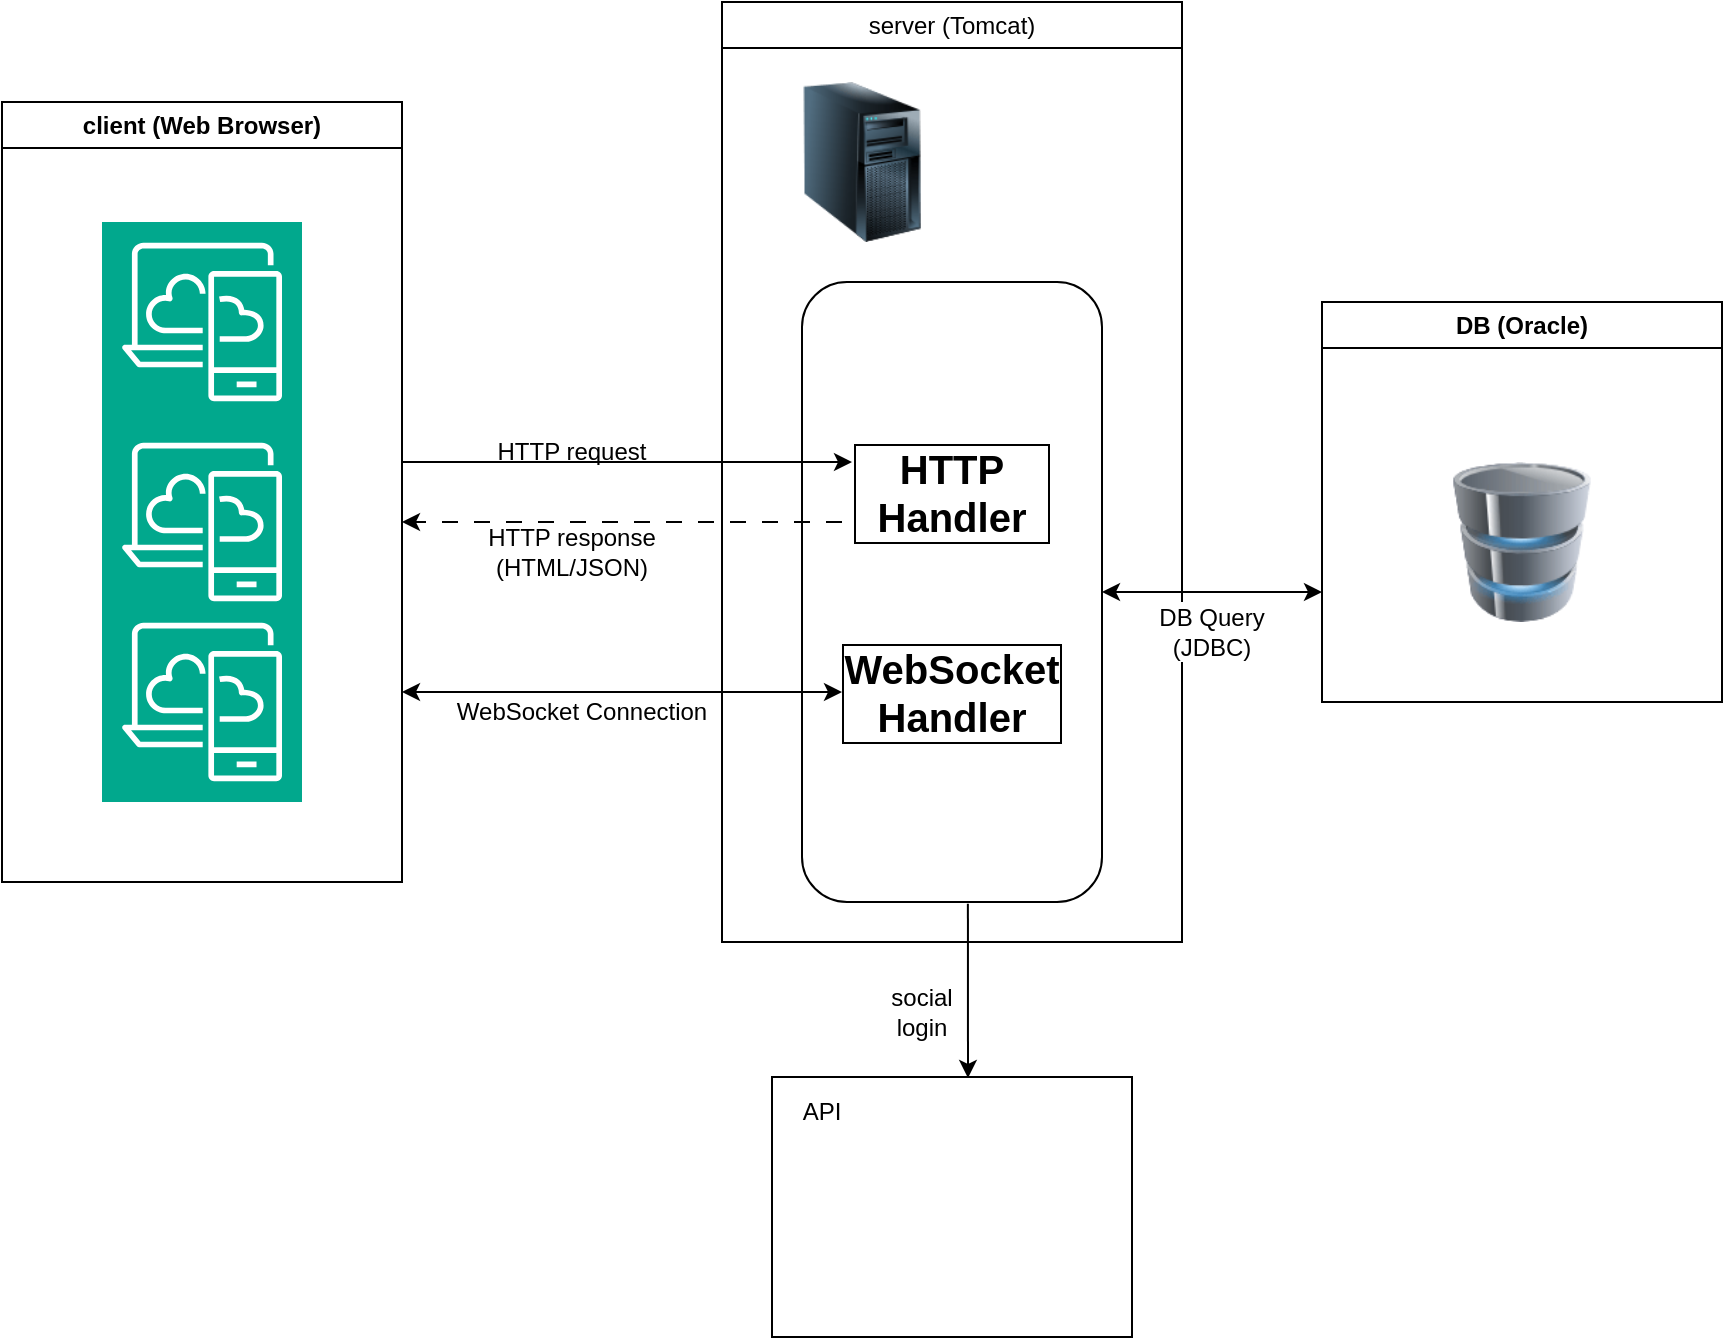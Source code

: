 <mxfile version="26.2.12">
  <diagram name="페이지-1" id="nu9EeWYgbhiHNfgjCdOY">
    <mxGraphModel dx="2142" dy="811" grid="1" gridSize="10" guides="1" tooltips="1" connect="1" arrows="1" fold="1" page="1" pageScale="1" pageWidth="827" pageHeight="1169" math="0" shadow="0">
      <root>
        <mxCell id="0" />
        <mxCell id="1" parent="0" />
        <mxCell id="sR2NUPpZTcuUYpUYoaqi-37" value="" style="rounded=0;whiteSpace=wrap;html=1;" vertex="1" parent="1">
          <mxGeometry x="315" y="587.5" width="180" height="130" as="geometry" />
        </mxCell>
        <mxCell id="sR2NUPpZTcuUYpUYoaqi-4" value="client (Web Browser)" style="swimlane;whiteSpace=wrap;html=1;" vertex="1" parent="1">
          <mxGeometry x="-70" y="100" width="200" height="390" as="geometry" />
        </mxCell>
        <mxCell id="sR2NUPpZTcuUYpUYoaqi-1" value="" style="sketch=0;points=[[0,0,0],[0.25,0,0],[0.5,0,0],[0.75,0,0],[1,0,0],[0,1,0],[0.25,1,0],[0.5,1,0],[0.75,1,0],[1,1,0],[0,0.25,0],[0,0.5,0],[0,0.75,0],[1,0.25,0],[1,0.5,0],[1,0.75,0]];outlineConnect=0;fontColor=#232F3E;fillColor=#01A88D;strokeColor=#ffffff;dashed=0;verticalLabelPosition=bottom;verticalAlign=top;align=center;html=1;fontSize=12;fontStyle=0;aspect=fixed;shape=mxgraph.aws4.resourceIcon;resIcon=mxgraph.aws4.desktop_and_app_streaming;" vertex="1" parent="sR2NUPpZTcuUYpUYoaqi-4">
          <mxGeometry x="50" y="60" width="100" height="100" as="geometry" />
        </mxCell>
        <mxCell id="sR2NUPpZTcuUYpUYoaqi-28" value="" style="sketch=0;points=[[0,0,0],[0.25,0,0],[0.5,0,0],[0.75,0,0],[1,0,0],[0,1,0],[0.25,1,0],[0.5,1,0],[0.75,1,0],[1,1,0],[0,0.25,0],[0,0.5,0],[0,0.75,0],[1,0.25,0],[1,0.5,0],[1,0.75,0]];outlineConnect=0;fontColor=#232F3E;fillColor=#01A88D;strokeColor=#ffffff;dashed=0;verticalLabelPosition=bottom;verticalAlign=top;align=center;html=1;fontSize=12;fontStyle=0;aspect=fixed;shape=mxgraph.aws4.resourceIcon;resIcon=mxgraph.aws4.desktop_and_app_streaming;" vertex="1" parent="sR2NUPpZTcuUYpUYoaqi-4">
          <mxGeometry x="50" y="250" width="100" height="100" as="geometry" />
        </mxCell>
        <mxCell id="sR2NUPpZTcuUYpUYoaqi-27" value="" style="sketch=0;points=[[0,0,0],[0.25,0,0],[0.5,0,0],[0.75,0,0],[1,0,0],[0,1,0],[0.25,1,0],[0.5,1,0],[0.75,1,0],[1,1,0],[0,0.25,0],[0,0.5,0],[0,0.75,0],[1,0.25,0],[1,0.5,0],[1,0.75,0]];outlineConnect=0;fontColor=#232F3E;fillColor=#01A88D;strokeColor=#ffffff;dashed=0;verticalLabelPosition=bottom;verticalAlign=top;align=center;html=1;fontSize=12;fontStyle=0;aspect=fixed;shape=mxgraph.aws4.resourceIcon;resIcon=mxgraph.aws4.desktop_and_app_streaming;" vertex="1" parent="sR2NUPpZTcuUYpUYoaqi-4">
          <mxGeometry x="50" y="160" width="100" height="100" as="geometry" />
        </mxCell>
        <mxCell id="sR2NUPpZTcuUYpUYoaqi-5" value="server (Tomcat)" style="swimlane;whiteSpace=wrap;html=1;fontStyle=0" vertex="1" parent="1">
          <mxGeometry x="290" y="50" width="230" height="470" as="geometry" />
        </mxCell>
        <mxCell id="sR2NUPpZTcuUYpUYoaqi-2" value="" style="image;html=1;image=img/lib/clip_art/computers/Server_Tower_128x128.png" vertex="1" parent="sR2NUPpZTcuUYpUYoaqi-5">
          <mxGeometry x="30" y="40" width="80" height="80" as="geometry" />
        </mxCell>
        <mxCell id="sR2NUPpZTcuUYpUYoaqi-21" value="" style="rounded=1;whiteSpace=wrap;html=1;" vertex="1" parent="sR2NUPpZTcuUYpUYoaqi-5">
          <mxGeometry x="40" y="140" width="150" height="310" as="geometry" />
        </mxCell>
        <mxCell id="sR2NUPpZTcuUYpUYoaqi-8" value="" style="shape=image;imageAspect=0;aspect=fixed;verticalLabelPosition=bottom;verticalAlign=top;image=https://img.icons8.com/?size=100&amp;id=QFcVqyh6lBh6&amp;format=png&amp;color=000000;" vertex="1" parent="sR2NUPpZTcuUYpUYoaqi-5">
          <mxGeometry x="70" y="90" width="90" height="90" as="geometry" />
        </mxCell>
        <mxCell id="sR2NUPpZTcuUYpUYoaqi-22" value="HTTP Handler" style="text;html=1;align=center;verticalAlign=middle;whiteSpace=wrap;rounded=0;fontStyle=1;fontSize=20;labelBorderColor=default;" vertex="1" parent="sR2NUPpZTcuUYpUYoaqi-5">
          <mxGeometry x="65" y="230" width="100" height="30" as="geometry" />
        </mxCell>
        <mxCell id="sR2NUPpZTcuUYpUYoaqi-23" value="WebSocket Handler" style="text;html=1;align=center;verticalAlign=middle;whiteSpace=wrap;rounded=0;fontStyle=1;fontSize=20;labelBorderColor=default;" vertex="1" parent="sR2NUPpZTcuUYpUYoaqi-5">
          <mxGeometry x="65" y="330" width="100" height="30" as="geometry" />
        </mxCell>
        <mxCell id="sR2NUPpZTcuUYpUYoaqi-6" value="DB (Oracle)" style="swimlane;whiteSpace=wrap;html=1;" vertex="1" parent="1">
          <mxGeometry x="590" y="200" width="200" height="200" as="geometry" />
        </mxCell>
        <mxCell id="sR2NUPpZTcuUYpUYoaqi-11" value="" style="shape=image;imageAspect=0;aspect=fixed;verticalLabelPosition=bottom;verticalAlign=top;image=https://img.icons8.com/?size=100&amp;id=39913&amp;format=png&amp;color=000000;" vertex="1" parent="sR2NUPpZTcuUYpUYoaqi-6">
          <mxGeometry x="50" y="10" width="100" height="100" as="geometry" />
        </mxCell>
        <mxCell id="sR2NUPpZTcuUYpUYoaqi-3" value="" style="image;html=1;image=img/lib/clip_art/computers/Database_128x128.png" vertex="1" parent="sR2NUPpZTcuUYpUYoaqi-6">
          <mxGeometry x="60" y="80" width="80" height="80" as="geometry" />
        </mxCell>
        <mxCell id="sR2NUPpZTcuUYpUYoaqi-12" value="" style="shape=image;imageAspect=0;aspect=fixed;verticalLabelPosition=bottom;verticalAlign=top;image=https://img.icons8.com/?size=100&amp;id=17949&amp;format=png&amp;color=000000;" vertex="1" parent="1">
          <mxGeometry x="345" y="620" width="60" height="60" as="geometry" />
        </mxCell>
        <mxCell id="sR2NUPpZTcuUYpUYoaqi-13" value="" style="shape=image;imageAspect=0;aspect=fixed;verticalLabelPosition=bottom;verticalAlign=top;image=https://img.icons8.com/?size=100&amp;id=BH0XTdh770dG&amp;format=png&amp;color=000000;" vertex="1" parent="1">
          <mxGeometry x="405" y="620" width="65" height="65" as="geometry" />
        </mxCell>
        <mxCell id="sR2NUPpZTcuUYpUYoaqi-25" value="" style="endArrow=classic;html=1;rounded=0;endFill=1;entryX=0;entryY=0;entryDx=0;entryDy=0;" edge="1" parent="1" target="sR2NUPpZTcuUYpUYoaqi-22">
          <mxGeometry width="50" height="50" relative="1" as="geometry">
            <mxPoint x="130" y="280" as="sourcePoint" />
            <mxPoint x="350" y="280" as="targetPoint" />
            <Array as="points" />
          </mxGeometry>
        </mxCell>
        <mxCell id="sR2NUPpZTcuUYpUYoaqi-26" value="" style="endArrow=classic;html=1;rounded=0;dashed=1;dashPattern=8 8;" edge="1" parent="1">
          <mxGeometry width="50" height="50" relative="1" as="geometry">
            <mxPoint x="350" y="310" as="sourcePoint" />
            <mxPoint x="130" y="310" as="targetPoint" />
          </mxGeometry>
        </mxCell>
        <mxCell id="sR2NUPpZTcuUYpUYoaqi-29" value="HTTP request" style="text;html=1;align=center;verticalAlign=middle;whiteSpace=wrap;rounded=0;" vertex="1" parent="1">
          <mxGeometry x="130" y="260" width="170" height="30" as="geometry" />
        </mxCell>
        <mxCell id="sR2NUPpZTcuUYpUYoaqi-30" value="HTTP response&lt;div&gt;(HTML/JSON)&lt;/div&gt;" style="text;html=1;align=center;verticalAlign=middle;whiteSpace=wrap;rounded=0;" vertex="1" parent="1">
          <mxGeometry x="130" y="310" width="170" height="30" as="geometry" />
        </mxCell>
        <mxCell id="sR2NUPpZTcuUYpUYoaqi-31" value="" style="endArrow=classic;startArrow=classic;html=1;rounded=0;" edge="1" parent="1">
          <mxGeometry width="50" height="50" relative="1" as="geometry">
            <mxPoint x="130" y="395" as="sourcePoint" />
            <mxPoint x="350" y="395" as="targetPoint" />
          </mxGeometry>
        </mxCell>
        <mxCell id="sR2NUPpZTcuUYpUYoaqi-32" value="WebSocket Connection" style="text;html=1;align=center;verticalAlign=middle;whiteSpace=wrap;rounded=0;" vertex="1" parent="1">
          <mxGeometry x="80" y="390" width="280" height="30" as="geometry" />
        </mxCell>
        <mxCell id="sR2NUPpZTcuUYpUYoaqi-34" value="" style="endArrow=classic;startArrow=classic;html=1;rounded=0;exitX=1;exitY=0.5;exitDx=0;exitDy=0;" edge="1" parent="1" source="sR2NUPpZTcuUYpUYoaqi-21">
          <mxGeometry width="50" height="50" relative="1" as="geometry">
            <mxPoint x="481" y="302" as="sourcePoint" />
            <mxPoint x="590" y="345" as="targetPoint" />
          </mxGeometry>
        </mxCell>
        <mxCell id="sR2NUPpZTcuUYpUYoaqi-36" value="DB Query&lt;div&gt;(JDBC)&lt;/div&gt;" style="text;html=1;align=center;verticalAlign=middle;whiteSpace=wrap;rounded=0;fillColor=default;" vertex="1" parent="1">
          <mxGeometry x="490" y="350" width="90" height="30" as="geometry" />
        </mxCell>
        <mxCell id="sR2NUPpZTcuUYpUYoaqi-39" value="" style="endArrow=classic;html=1;rounded=0;exitX=0.553;exitY=1.003;exitDx=0;exitDy=0;exitPerimeter=0;" edge="1" parent="1" source="sR2NUPpZTcuUYpUYoaqi-21">
          <mxGeometry width="50" height="50" relative="1" as="geometry">
            <mxPoint x="500" y="390" as="sourcePoint" />
            <mxPoint x="413" y="588" as="targetPoint" />
          </mxGeometry>
        </mxCell>
        <mxCell id="sR2NUPpZTcuUYpUYoaqi-40" value="social login" style="text;html=1;align=center;verticalAlign=middle;whiteSpace=wrap;rounded=0;" vertex="1" parent="1">
          <mxGeometry x="360" y="540" width="60" height="30" as="geometry" />
        </mxCell>
        <mxCell id="sR2NUPpZTcuUYpUYoaqi-42" value="API" style="text;html=1;align=center;verticalAlign=middle;whiteSpace=wrap;rounded=0;" vertex="1" parent="1">
          <mxGeometry x="310" y="590" width="60" height="30" as="geometry" />
        </mxCell>
      </root>
    </mxGraphModel>
  </diagram>
</mxfile>
